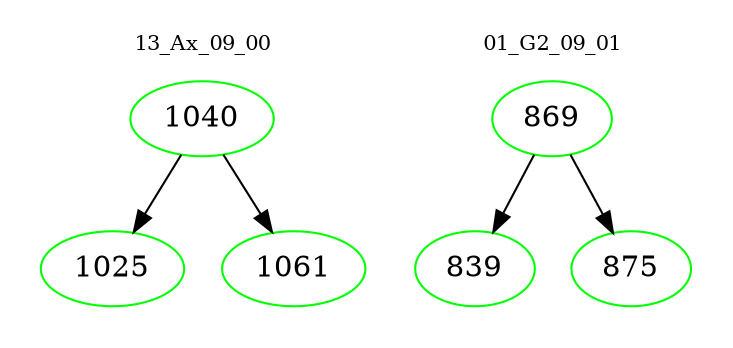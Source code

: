 digraph{
subgraph cluster_0 {
color = white
label = "13_Ax_09_00";
fontsize=10;
T0_1040 [label="1040", color="green"]
T0_1040 -> T0_1025 [color="black"]
T0_1025 [label="1025", color="green"]
T0_1040 -> T0_1061 [color="black"]
T0_1061 [label="1061", color="green"]
}
subgraph cluster_1 {
color = white
label = "01_G2_09_01";
fontsize=10;
T1_869 [label="869", color="green"]
T1_869 -> T1_839 [color="black"]
T1_839 [label="839", color="green"]
T1_869 -> T1_875 [color="black"]
T1_875 [label="875", color="green"]
}
}
